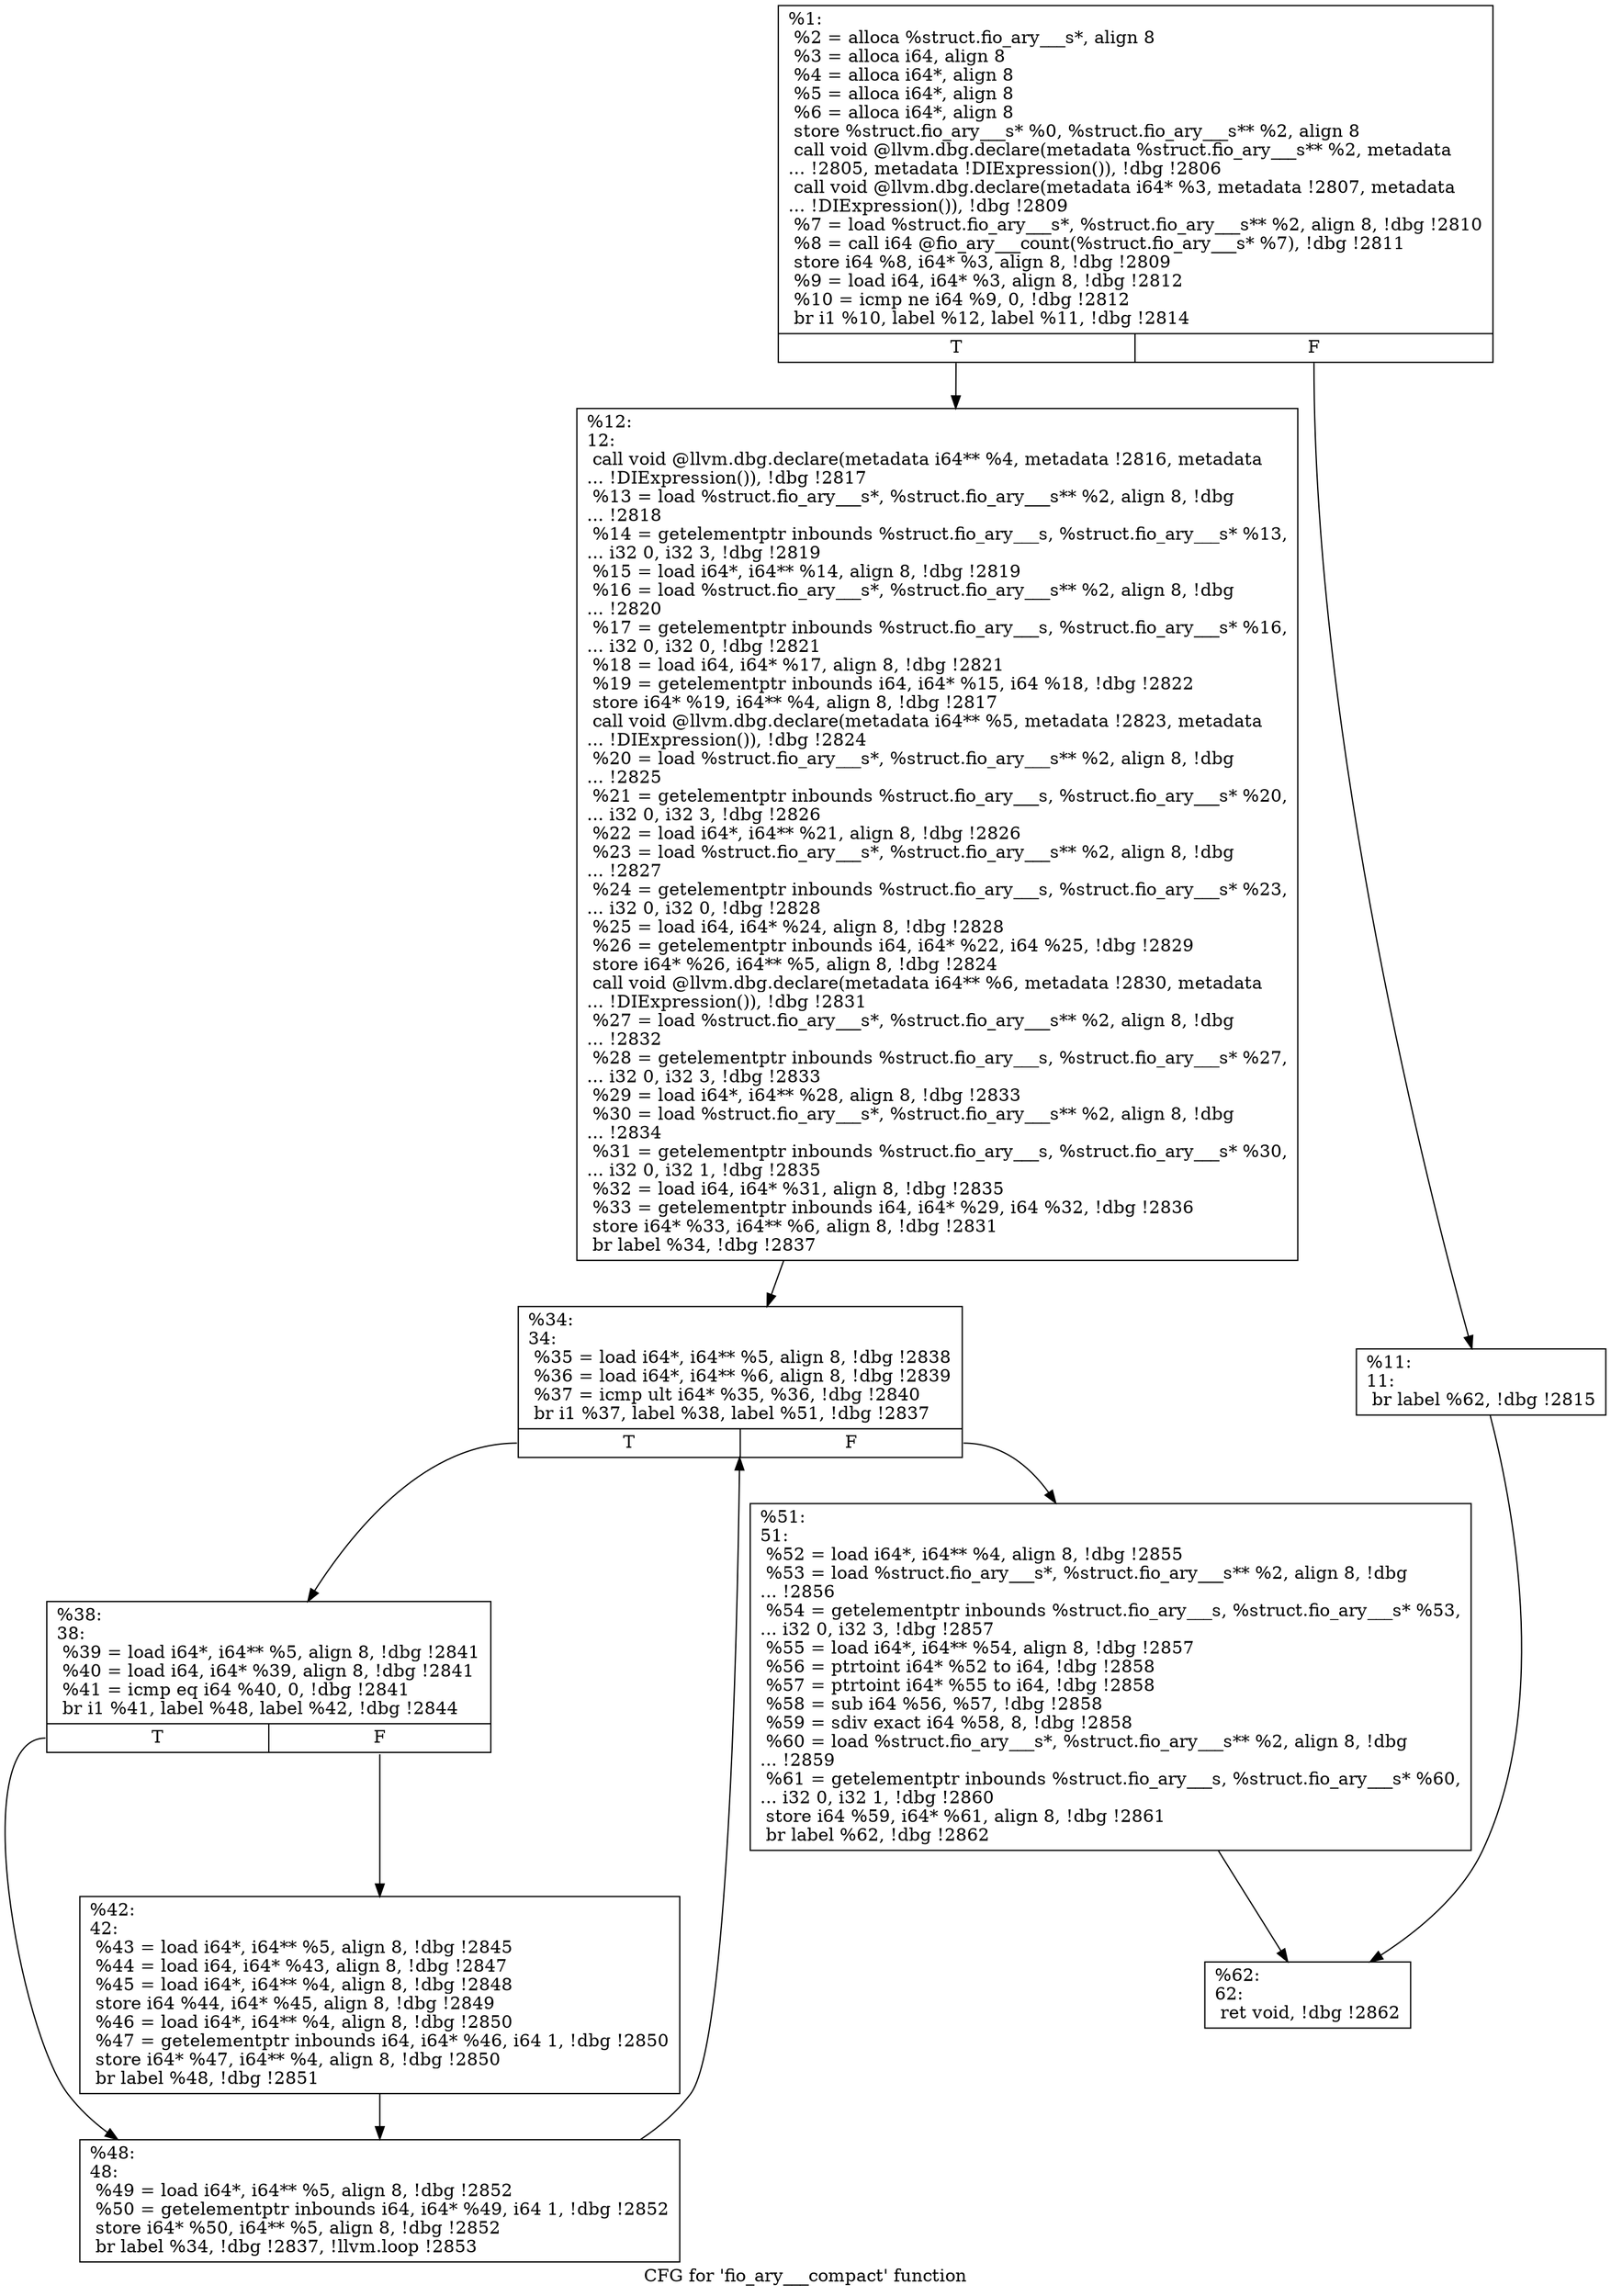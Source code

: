 digraph "CFG for 'fio_ary___compact' function" {
	label="CFG for 'fio_ary___compact' function";

	Node0x556851d644b0 [shape=record,label="{%1:\l  %2 = alloca %struct.fio_ary___s*, align 8\l  %3 = alloca i64, align 8\l  %4 = alloca i64*, align 8\l  %5 = alloca i64*, align 8\l  %6 = alloca i64*, align 8\l  store %struct.fio_ary___s* %0, %struct.fio_ary___s** %2, align 8\l  call void @llvm.dbg.declare(metadata %struct.fio_ary___s** %2, metadata\l... !2805, metadata !DIExpression()), !dbg !2806\l  call void @llvm.dbg.declare(metadata i64* %3, metadata !2807, metadata\l... !DIExpression()), !dbg !2809\l  %7 = load %struct.fio_ary___s*, %struct.fio_ary___s** %2, align 8, !dbg !2810\l  %8 = call i64 @fio_ary___count(%struct.fio_ary___s* %7), !dbg !2811\l  store i64 %8, i64* %3, align 8, !dbg !2809\l  %9 = load i64, i64* %3, align 8, !dbg !2812\l  %10 = icmp ne i64 %9, 0, !dbg !2812\l  br i1 %10, label %12, label %11, !dbg !2814\l|{<s0>T|<s1>F}}"];
	Node0x556851d644b0:s0 -> Node0x556851d64550;
	Node0x556851d644b0:s1 -> Node0x556851d64500;
	Node0x556851d64500 [shape=record,label="{%11:\l11:                                               \l  br label %62, !dbg !2815\l}"];
	Node0x556851d64500 -> Node0x556851d64730;
	Node0x556851d64550 [shape=record,label="{%12:\l12:                                               \l  call void @llvm.dbg.declare(metadata i64** %4, metadata !2816, metadata\l... !DIExpression()), !dbg !2817\l  %13 = load %struct.fio_ary___s*, %struct.fio_ary___s** %2, align 8, !dbg\l... !2818\l  %14 = getelementptr inbounds %struct.fio_ary___s, %struct.fio_ary___s* %13,\l... i32 0, i32 3, !dbg !2819\l  %15 = load i64*, i64** %14, align 8, !dbg !2819\l  %16 = load %struct.fio_ary___s*, %struct.fio_ary___s** %2, align 8, !dbg\l... !2820\l  %17 = getelementptr inbounds %struct.fio_ary___s, %struct.fio_ary___s* %16,\l... i32 0, i32 0, !dbg !2821\l  %18 = load i64, i64* %17, align 8, !dbg !2821\l  %19 = getelementptr inbounds i64, i64* %15, i64 %18, !dbg !2822\l  store i64* %19, i64** %4, align 8, !dbg !2817\l  call void @llvm.dbg.declare(metadata i64** %5, metadata !2823, metadata\l... !DIExpression()), !dbg !2824\l  %20 = load %struct.fio_ary___s*, %struct.fio_ary___s** %2, align 8, !dbg\l... !2825\l  %21 = getelementptr inbounds %struct.fio_ary___s, %struct.fio_ary___s* %20,\l... i32 0, i32 3, !dbg !2826\l  %22 = load i64*, i64** %21, align 8, !dbg !2826\l  %23 = load %struct.fio_ary___s*, %struct.fio_ary___s** %2, align 8, !dbg\l... !2827\l  %24 = getelementptr inbounds %struct.fio_ary___s, %struct.fio_ary___s* %23,\l... i32 0, i32 0, !dbg !2828\l  %25 = load i64, i64* %24, align 8, !dbg !2828\l  %26 = getelementptr inbounds i64, i64* %22, i64 %25, !dbg !2829\l  store i64* %26, i64** %5, align 8, !dbg !2824\l  call void @llvm.dbg.declare(metadata i64** %6, metadata !2830, metadata\l... !DIExpression()), !dbg !2831\l  %27 = load %struct.fio_ary___s*, %struct.fio_ary___s** %2, align 8, !dbg\l... !2832\l  %28 = getelementptr inbounds %struct.fio_ary___s, %struct.fio_ary___s* %27,\l... i32 0, i32 3, !dbg !2833\l  %29 = load i64*, i64** %28, align 8, !dbg !2833\l  %30 = load %struct.fio_ary___s*, %struct.fio_ary___s** %2, align 8, !dbg\l... !2834\l  %31 = getelementptr inbounds %struct.fio_ary___s, %struct.fio_ary___s* %30,\l... i32 0, i32 1, !dbg !2835\l  %32 = load i64, i64* %31, align 8, !dbg !2835\l  %33 = getelementptr inbounds i64, i64* %29, i64 %32, !dbg !2836\l  store i64* %33, i64** %6, align 8, !dbg !2831\l  br label %34, !dbg !2837\l}"];
	Node0x556851d64550 -> Node0x556851d645a0;
	Node0x556851d645a0 [shape=record,label="{%34:\l34:                                               \l  %35 = load i64*, i64** %5, align 8, !dbg !2838\l  %36 = load i64*, i64** %6, align 8, !dbg !2839\l  %37 = icmp ult i64* %35, %36, !dbg !2840\l  br i1 %37, label %38, label %51, !dbg !2837\l|{<s0>T|<s1>F}}"];
	Node0x556851d645a0:s0 -> Node0x556851d645f0;
	Node0x556851d645a0:s1 -> Node0x556851d646e0;
	Node0x556851d645f0 [shape=record,label="{%38:\l38:                                               \l  %39 = load i64*, i64** %5, align 8, !dbg !2841\l  %40 = load i64, i64* %39, align 8, !dbg !2841\l  %41 = icmp eq i64 %40, 0, !dbg !2841\l  br i1 %41, label %48, label %42, !dbg !2844\l|{<s0>T|<s1>F}}"];
	Node0x556851d645f0:s0 -> Node0x556851d64690;
	Node0x556851d645f0:s1 -> Node0x556851d64640;
	Node0x556851d64640 [shape=record,label="{%42:\l42:                                               \l  %43 = load i64*, i64** %5, align 8, !dbg !2845\l  %44 = load i64, i64* %43, align 8, !dbg !2847\l  %45 = load i64*, i64** %4, align 8, !dbg !2848\l  store i64 %44, i64* %45, align 8, !dbg !2849\l  %46 = load i64*, i64** %4, align 8, !dbg !2850\l  %47 = getelementptr inbounds i64, i64* %46, i64 1, !dbg !2850\l  store i64* %47, i64** %4, align 8, !dbg !2850\l  br label %48, !dbg !2851\l}"];
	Node0x556851d64640 -> Node0x556851d64690;
	Node0x556851d64690 [shape=record,label="{%48:\l48:                                               \l  %49 = load i64*, i64** %5, align 8, !dbg !2852\l  %50 = getelementptr inbounds i64, i64* %49, i64 1, !dbg !2852\l  store i64* %50, i64** %5, align 8, !dbg !2852\l  br label %34, !dbg !2837, !llvm.loop !2853\l}"];
	Node0x556851d64690 -> Node0x556851d645a0;
	Node0x556851d646e0 [shape=record,label="{%51:\l51:                                               \l  %52 = load i64*, i64** %4, align 8, !dbg !2855\l  %53 = load %struct.fio_ary___s*, %struct.fio_ary___s** %2, align 8, !dbg\l... !2856\l  %54 = getelementptr inbounds %struct.fio_ary___s, %struct.fio_ary___s* %53,\l... i32 0, i32 3, !dbg !2857\l  %55 = load i64*, i64** %54, align 8, !dbg !2857\l  %56 = ptrtoint i64* %52 to i64, !dbg !2858\l  %57 = ptrtoint i64* %55 to i64, !dbg !2858\l  %58 = sub i64 %56, %57, !dbg !2858\l  %59 = sdiv exact i64 %58, 8, !dbg !2858\l  %60 = load %struct.fio_ary___s*, %struct.fio_ary___s** %2, align 8, !dbg\l... !2859\l  %61 = getelementptr inbounds %struct.fio_ary___s, %struct.fio_ary___s* %60,\l... i32 0, i32 1, !dbg !2860\l  store i64 %59, i64* %61, align 8, !dbg !2861\l  br label %62, !dbg !2862\l}"];
	Node0x556851d646e0 -> Node0x556851d64730;
	Node0x556851d64730 [shape=record,label="{%62:\l62:                                               \l  ret void, !dbg !2862\l}"];
}
